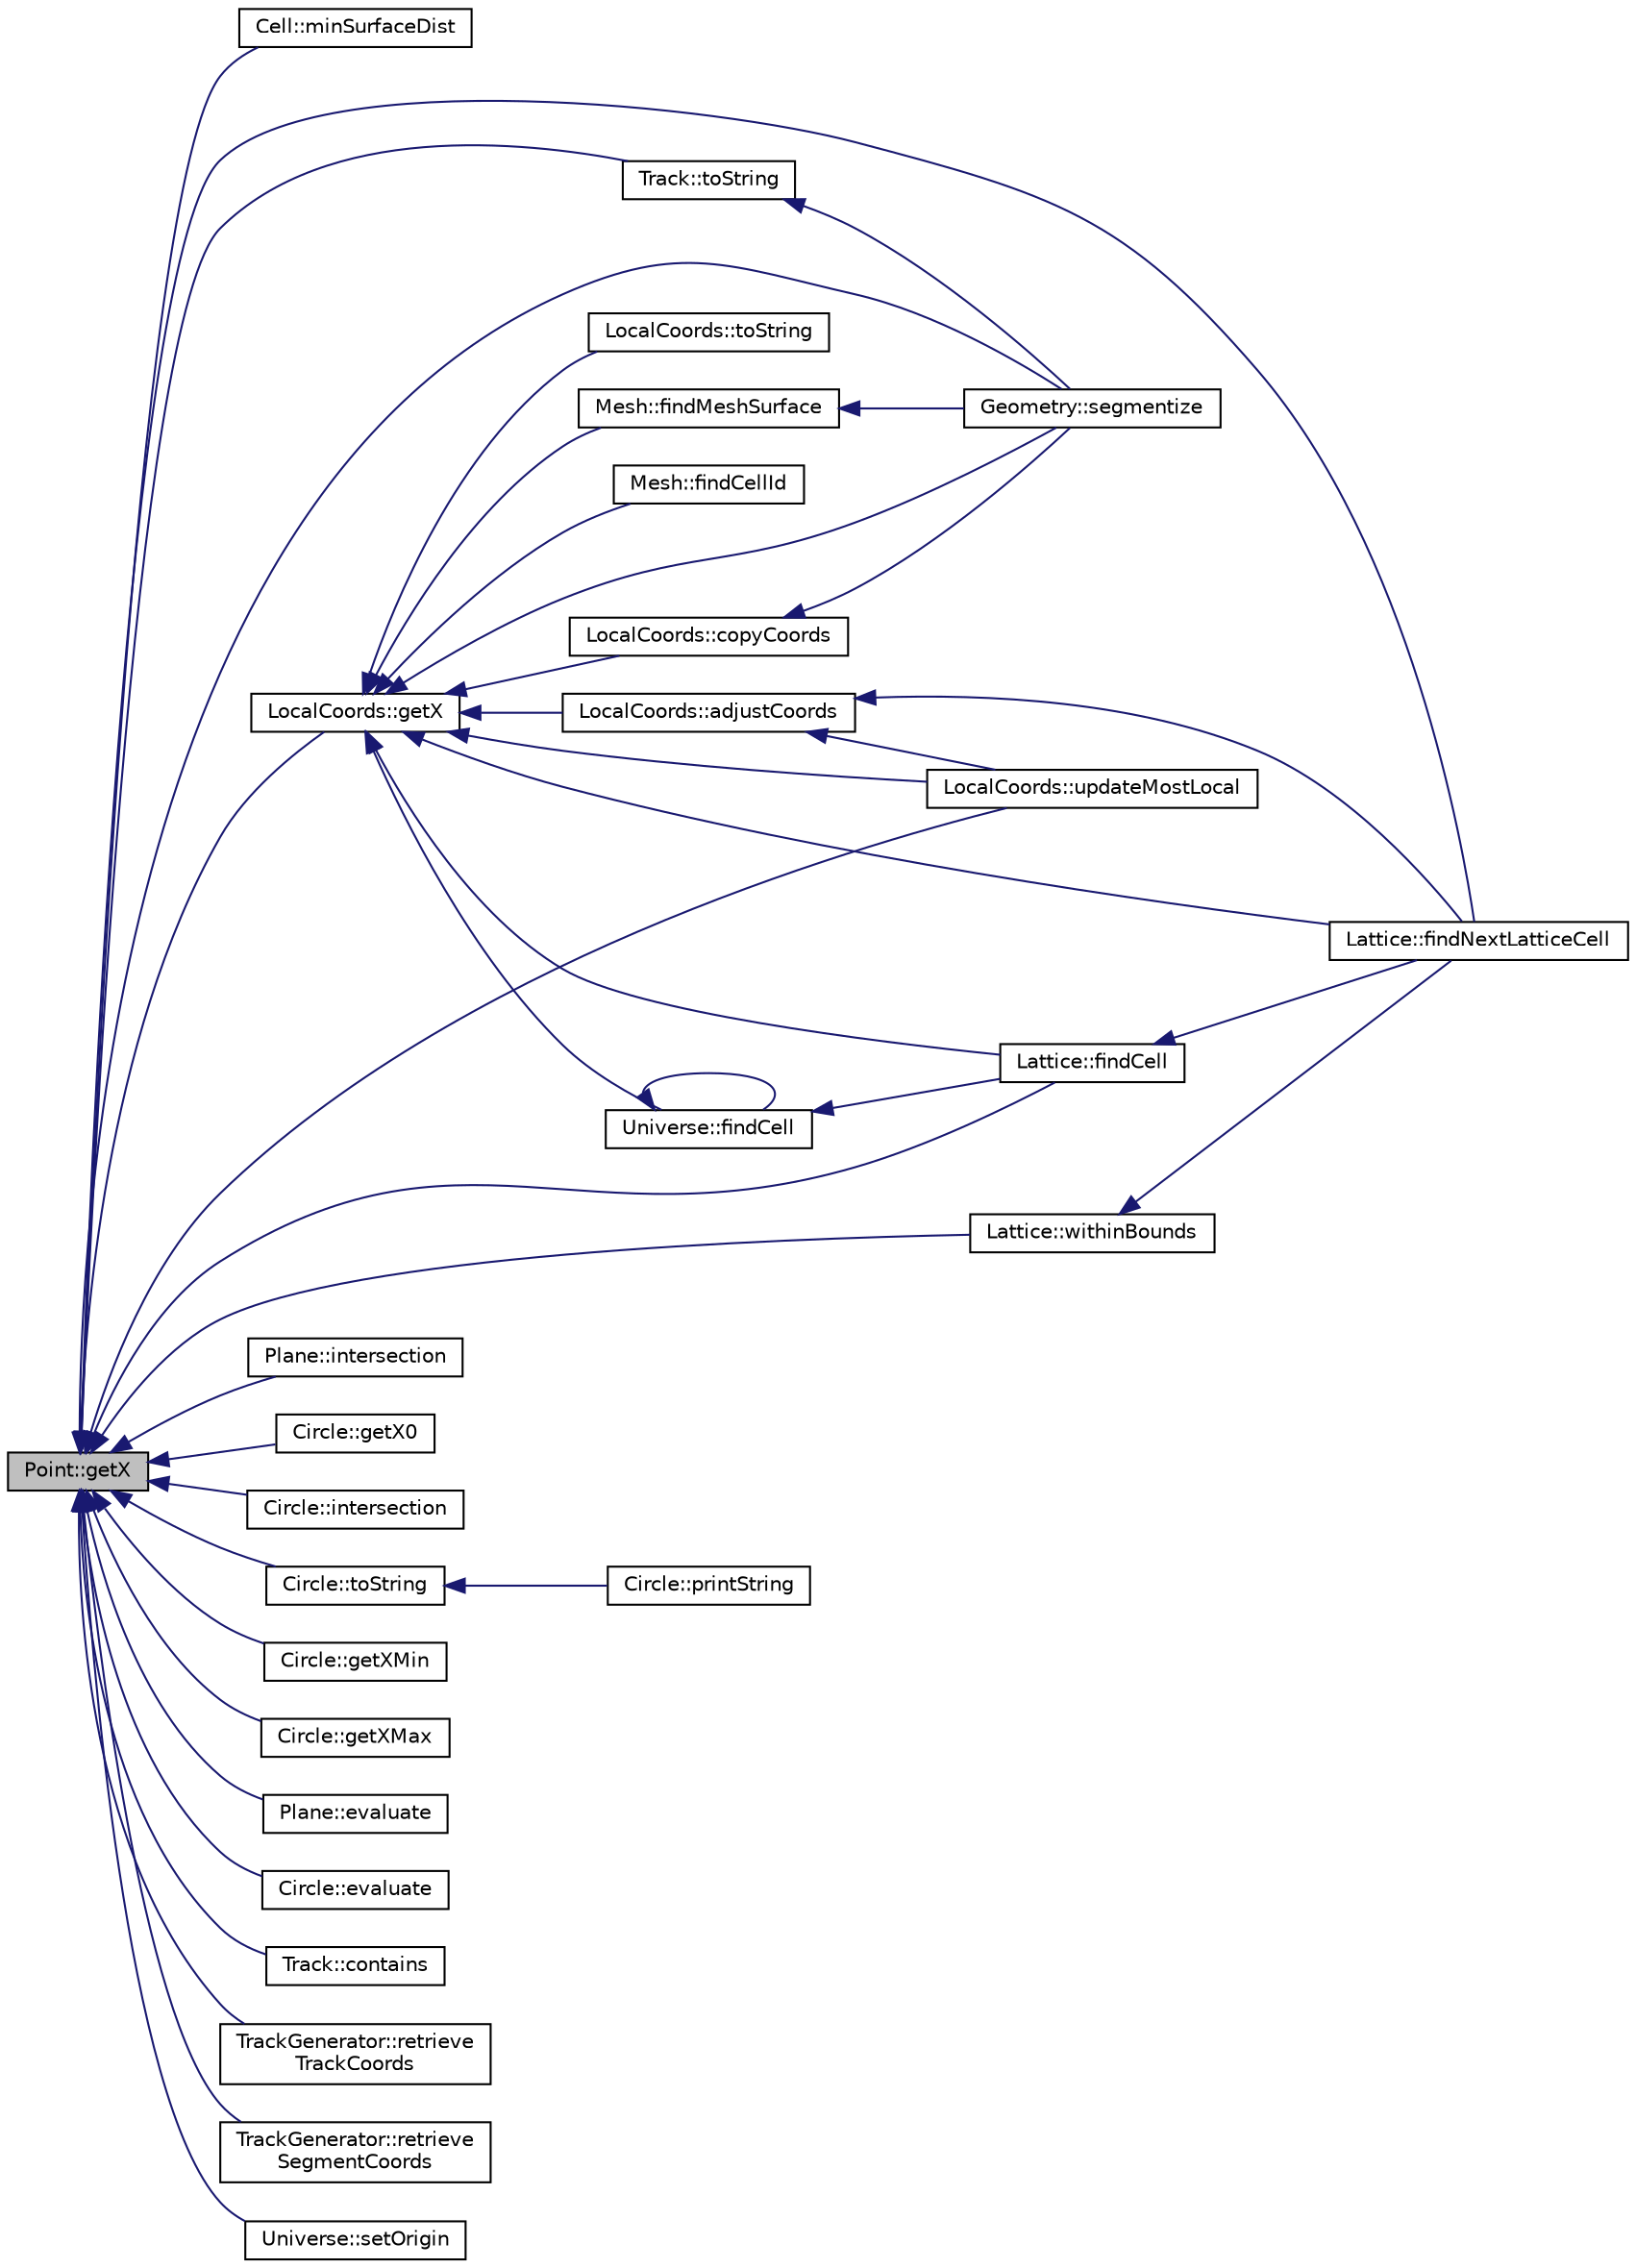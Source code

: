 digraph "Point::getX"
{
  edge [fontname="Helvetica",fontsize="10",labelfontname="Helvetica",labelfontsize="10"];
  node [fontname="Helvetica",fontsize="10",shape=record];
  rankdir="LR";
  Node1 [label="Point::getX",height=0.2,width=0.4,color="black", fillcolor="grey75", style="filled" fontcolor="black"];
  Node1 -> Node2 [dir="back",color="midnightblue",fontsize="10",style="solid",fontname="Helvetica"];
  Node2 [label="Cell::minSurfaceDist",height=0.2,width=0.4,color="black", fillcolor="white", style="filled",URL="$classCell.html#adf41aafa99278a759d8d6ae826c7330e",tooltip="Computes the minimum distance to a Surface from a Point with a given trajectory at a certain angle..."];
  Node1 -> Node3 [dir="back",color="midnightblue",fontsize="10",style="solid",fontname="Helvetica"];
  Node3 [label="Geometry::segmentize",height=0.2,width=0.4,color="black", fillcolor="white", style="filled",URL="$classGeometry.html#a21a092d997179d6bea6c66f592faa6de",tooltip="This method performs ray tracing to create Track segments within each flat source region in the Geome..."];
  Node1 -> Node4 [dir="back",color="midnightblue",fontsize="10",style="solid",fontname="Helvetica"];
  Node4 [label="LocalCoords::getX",height=0.2,width=0.4,color="black", fillcolor="white", style="filled",URL="$classLocalCoords.html#a9623e05ee2de4ace57a7595a154a3764",tooltip="Returns the x-coordinate for this LocalCoords location."];
  Node4 -> Node3 [dir="back",color="midnightblue",fontsize="10",style="solid",fontname="Helvetica"];
  Node4 -> Node5 [dir="back",color="midnightblue",fontsize="10",style="solid",fontname="Helvetica"];
  Node5 [label="LocalCoords::adjustCoords",height=0.2,width=0.4,color="black", fillcolor="white", style="filled",URL="$classLocalCoords.html#a9a554dc0de187957849d1577cba7a277",tooltip="Translate all of the x,y coordinates for each LocalCoords object in the linked list."];
  Node5 -> Node6 [dir="back",color="midnightblue",fontsize="10",style="solid",fontname="Helvetica"];
  Node6 [label="LocalCoords::updateMostLocal",height=0.2,width=0.4,color="black", fillcolor="white", style="filled",URL="$classLocalCoords.html#a371080a986073525f2e0572345e438c7",tooltip="Update the last element in the linked list (the one at the lowest level of nested Universes) to have ..."];
  Node5 -> Node7 [dir="back",color="midnightblue",fontsize="10",style="solid",fontname="Helvetica"];
  Node7 [label="Lattice::findNextLatticeCell",height=0.2,width=0.4,color="black", fillcolor="white", style="filled",URL="$classLattice.html#a74e06905bc0f096fa4fb1b97420b0825",tooltip="Finds the next Cell for a LocalCoords object along a trajectory defined by some angle (in radians fro..."];
  Node4 -> Node6 [dir="back",color="midnightblue",fontsize="10",style="solid",fontname="Helvetica"];
  Node4 -> Node8 [dir="back",color="midnightblue",fontsize="10",style="solid",fontname="Helvetica"];
  Node8 [label="LocalCoords::copyCoords",height=0.2,width=0.4,color="black", fillcolor="white", style="filled",URL="$classLocalCoords.html#a5a5ed42ca7ccf274f548134f9d56d9f8",tooltip="Copies a LocalCoords&#39; values to this one. details Given a pointer to a LocalCoords, it first prunes it and then creates a copy of the linked list of LocalCoords in the linked list below this one to give to the input LocalCoords."];
  Node8 -> Node3 [dir="back",color="midnightblue",fontsize="10",style="solid",fontname="Helvetica"];
  Node4 -> Node9 [dir="back",color="midnightblue",fontsize="10",style="solid",fontname="Helvetica"];
  Node9 [label="LocalCoords::toString",height=0.2,width=0.4,color="black", fillcolor="white", style="filled",URL="$classLocalCoords.html#a82104907b1705c31fbc12e61deb77cf5",tooltip="Converts this LocalCoords&#39;s attributes to a character array representation."];
  Node4 -> Node10 [dir="back",color="midnightblue",fontsize="10",style="solid",fontname="Helvetica"];
  Node10 [label="Mesh::findMeshSurface",height=0.2,width=0.4,color="black", fillcolor="white", style="filled",URL="$classMesh.html#ad3bde7577f1b12057769b68981a78f48",tooltip="Using an FSR ID and coordinate, find which surface a coordinate is on."];
  Node10 -> Node3 [dir="back",color="midnightblue",fontsize="10",style="solid",fontname="Helvetica"];
  Node4 -> Node11 [dir="back",color="midnightblue",fontsize="10",style="solid",fontname="Helvetica"];
  Node11 [label="Mesh::findCellId",height=0.2,width=0.4,color="black", fillcolor="white", style="filled",URL="$classMesh.html#aa4570b874a18a4356680a10c1529afd6",tooltip="Get the Mesh Cell ID given a LocalCoords object."];
  Node4 -> Node12 [dir="back",color="midnightblue",fontsize="10",style="solid",fontname="Helvetica"];
  Node12 [label="Universe::findCell",height=0.2,width=0.4,color="black", fillcolor="white", style="filled",URL="$classUniverse.html#a70bafb1689f44b64ed98e85df1595f03",tooltip="Finds the Cell for which a LocalCoords object resides."];
  Node12 -> Node12 [dir="back",color="midnightblue",fontsize="10",style="solid",fontname="Helvetica"];
  Node12 -> Node13 [dir="back",color="midnightblue",fontsize="10",style="solid",fontname="Helvetica"];
  Node13 [label="Lattice::findCell",height=0.2,width=0.4,color="black", fillcolor="white", style="filled",URL="$classLattice.html#a106bb34948883f3695bbffa5e44bce2b",tooltip="Finds the Cell within this Lattice that a LocalCoords is in."];
  Node13 -> Node7 [dir="back",color="midnightblue",fontsize="10",style="solid",fontname="Helvetica"];
  Node4 -> Node13 [dir="back",color="midnightblue",fontsize="10",style="solid",fontname="Helvetica"];
  Node4 -> Node7 [dir="back",color="midnightblue",fontsize="10",style="solid",fontname="Helvetica"];
  Node1 -> Node6 [dir="back",color="midnightblue",fontsize="10",style="solid",fontname="Helvetica"];
  Node1 -> Node14 [dir="back",color="midnightblue",fontsize="10",style="solid",fontname="Helvetica"];
  Node14 [label="Plane::intersection",height=0.2,width=0.4,color="black", fillcolor="white", style="filled",URL="$classPlane.html#a6e1b304a38f0c6d6f7dc985d548e0304",tooltip="Finds the intersection Point with this Plane from a given Point and trajectory defined by an angle..."];
  Node1 -> Node15 [dir="back",color="midnightblue",fontsize="10",style="solid",fontname="Helvetica"];
  Node15 [label="Circle::getX0",height=0.2,width=0.4,color="black", fillcolor="white", style="filled",URL="$classCircle.html#ad4e43556962fd45f3f45d4e2d378c7bf",tooltip="Return the x-coordinate of the Circle&#39;s center Point."];
  Node1 -> Node16 [dir="back",color="midnightblue",fontsize="10",style="solid",fontname="Helvetica"];
  Node16 [label="Circle::intersection",height=0.2,width=0.4,color="black", fillcolor="white", style="filled",URL="$classCircle.html#a49e3967db73a8f068dbe6302a84370f6",tooltip="Finds the intersection Point with this circle from a given Point and trajectory defined by an angle (..."];
  Node1 -> Node17 [dir="back",color="midnightblue",fontsize="10",style="solid",fontname="Helvetica"];
  Node17 [label="Circle::toString",height=0.2,width=0.4,color="black", fillcolor="white", style="filled",URL="$classCircle.html#aea2207f792f532c1a92bfba37adcee5e",tooltip="Converts this Circle&#39;s attributes to a character array."];
  Node17 -> Node18 [dir="back",color="midnightblue",fontsize="10",style="solid",fontname="Helvetica"];
  Node18 [label="Circle::printString",height=0.2,width=0.4,color="black", fillcolor="white", style="filled",URL="$classCircle.html#a194de784b65de551eb4a05ff6bfd443b",tooltip="Prints a string representation of all of the Circle&#39;s attributes to the console."];
  Node1 -> Node19 [dir="back",color="midnightblue",fontsize="10",style="solid",fontname="Helvetica"];
  Node19 [label="Circle::getXMin",height=0.2,width=0.4,color="black", fillcolor="white", style="filled",URL="$classCircle.html#a237978476592c9e3a51408e1b9983175",tooltip="Returns the minimum x value on this Circle."];
  Node1 -> Node20 [dir="back",color="midnightblue",fontsize="10",style="solid",fontname="Helvetica"];
  Node20 [label="Circle::getXMax",height=0.2,width=0.4,color="black", fillcolor="white", style="filled",URL="$classCircle.html#a85c4fc93fe17f6ec4b5255c07315400c",tooltip="Returns the maximum x value on this Circle."];
  Node1 -> Node21 [dir="back",color="midnightblue",fontsize="10",style="solid",fontname="Helvetica"];
  Node21 [label="Plane::evaluate",height=0.2,width=0.4,color="black", fillcolor="white", style="filled",URL="$classPlane.html#a18dcfc28a7d08e18983d3f906943bc82",tooltip="Evaluate a Point using the Plane&#39;s quadratic Surface equation."];
  Node1 -> Node22 [dir="back",color="midnightblue",fontsize="10",style="solid",fontname="Helvetica"];
  Node22 [label="Circle::evaluate",height=0.2,width=0.4,color="black", fillcolor="white", style="filled",URL="$classCircle.html#a18f49b1f94c29760cd62d10b7e908fa9",tooltip="Evaluate a Point using the Circle&#39;s quadratic Surface equation."];
  Node1 -> Node23 [dir="back",color="midnightblue",fontsize="10",style="solid",fontname="Helvetica"];
  Node23 [label="Track::contains",height=0.2,width=0.4,color="black", fillcolor="white", style="filled",URL="$classTrack.html#a99ae10a8b0b25640a9041f85a1acd663",tooltip="Checks whether a Point is contained along this Track."];
  Node1 -> Node24 [dir="back",color="midnightblue",fontsize="10",style="solid",fontname="Helvetica"];
  Node24 [label="Track::toString",height=0.2,width=0.4,color="black", fillcolor="white", style="filled",URL="$classTrack.html#abc465cc8bc4d568c7031667cb831825e",tooltip="Convert this Track&#39;s attributes to a character array."];
  Node24 -> Node3 [dir="back",color="midnightblue",fontsize="10",style="solid",fontname="Helvetica"];
  Node1 -> Node25 [dir="back",color="midnightblue",fontsize="10",style="solid",fontname="Helvetica"];
  Node25 [label="TrackGenerator::retrieve\lTrackCoords",height=0.2,width=0.4,color="black", fillcolor="white", style="filled",URL="$classTrackGenerator.html#a6b61a46a4dfd62aa13cab68e454ed935",tooltip="Fills an array with the x,y coordinates for each Track."];
  Node1 -> Node26 [dir="back",color="midnightblue",fontsize="10",style="solid",fontname="Helvetica"];
  Node26 [label="TrackGenerator::retrieve\lSegmentCoords",height=0.2,width=0.4,color="black", fillcolor="white", style="filled",URL="$classTrackGenerator.html#ad18b94b9307680cf9e7053d3c03e4504",tooltip="Fills an array with the x,y coordinates for each Track segment."];
  Node1 -> Node27 [dir="back",color="midnightblue",fontsize="10",style="solid",fontname="Helvetica"];
  Node27 [label="Universe::setOrigin",height=0.2,width=0.4,color="black", fillcolor="white", style="filled",URL="$classUniverse.html#a0f832001f75c9a3e9b57ba6834d202af",tooltip="Set the origin in global coordinates for this Universe."];
  Node1 -> Node28 [dir="back",color="midnightblue",fontsize="10",style="solid",fontname="Helvetica"];
  Node28 [label="Lattice::withinBounds",height=0.2,width=0.4,color="black", fillcolor="white", style="filled",URL="$classLattice.html#aaa38ae681b8814661033c99f6410fadd",tooltip="Checks if a Point is within the bounds of a Lattice."];
  Node28 -> Node7 [dir="back",color="midnightblue",fontsize="10",style="solid",fontname="Helvetica"];
  Node1 -> Node13 [dir="back",color="midnightblue",fontsize="10",style="solid",fontname="Helvetica"];
  Node1 -> Node7 [dir="back",color="midnightblue",fontsize="10",style="solid",fontname="Helvetica"];
}
